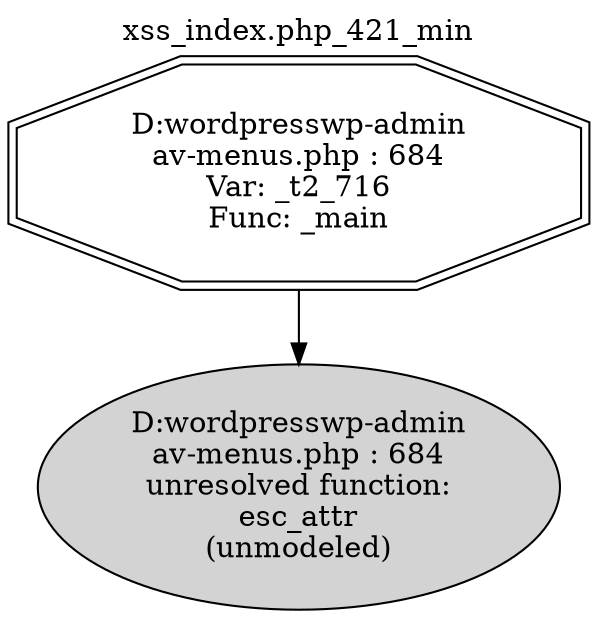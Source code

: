 digraph cfg {
  label="xss_index.php_421_min";
  labelloc=t;
  n1 [shape=doubleoctagon, label="D:\wordpress\wp-admin\nav-menus.php : 684\nVar: _t2_716\nFunc: _main\n"];
  n2 [shape=ellipse, label="D:\wordpress\wp-admin\nav-menus.php : 684\nunresolved function:\nesc_attr\n(unmodeled)\n",style=filled];
  n1 -> n2;
}

